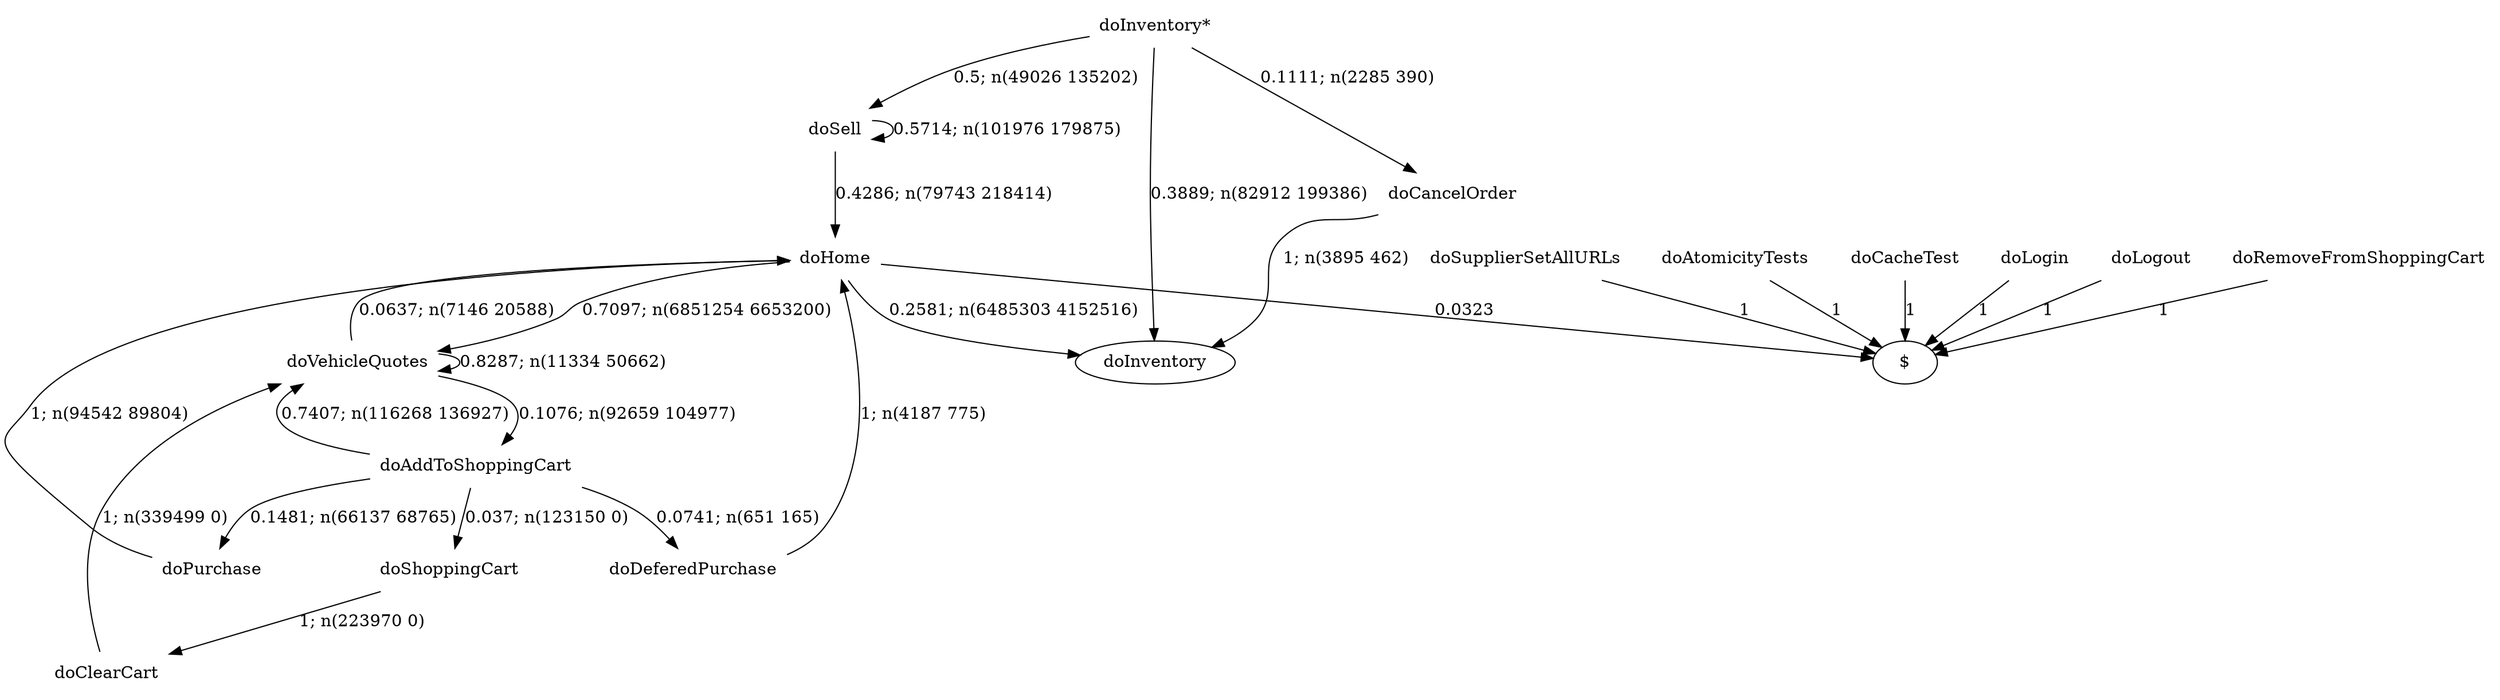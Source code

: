 digraph G {"doInventory*" [label="doInventory*",shape=none];"doSupplierSetAllURLs" [label="doSupplierSetAllURLs",shape=none];"doAtomicityTests" [label="doAtomicityTests",shape=none];"doCacheTest" [label="doCacheTest",shape=none];"doLogin" [label="doLogin",shape=none];"doVehicleQuotes" [label="doVehicleQuotes",shape=none];"doAddToShoppingCart" [label="doAddToShoppingCart",shape=none];"doDeferedPurchase" [label="doDeferedPurchase",shape=none];"doHome" [label="doHome",shape=none];"doShoppingCart" [label="doShoppingCart",shape=none];"doClearCart" [label="doClearCart",shape=none];"doPurchase" [label="doPurchase",shape=none];"doSell" [label="doSell",shape=none];"doLogout" [label="doLogout",shape=none];"doCancelOrder" [label="doCancelOrder",shape=none];"doRemoveFromShoppingCart" [label="doRemoveFromShoppingCart",shape=none];"doInventory*"->"doInventory" [style=solid,label="0.3889; n(82912 199386)"];"doInventory*"->"doSell" [style=solid,label="0.5; n(49026 135202)"];"doInventory*"->"doCancelOrder" [style=solid,label="0.1111; n(2285 390)"];"doSupplierSetAllURLs"->"$" [style=solid,label="1"];"doAtomicityTests"->"$" [style=solid,label="1"];"doCacheTest"->"$" [style=solid,label="1"];"doLogin"->"$" [style=solid,label="1"];"doVehicleQuotes"->"doVehicleQuotes" [style=solid,label="0.8287; n(11334 50662)"];"doVehicleQuotes"->"doAddToShoppingCart" [style=solid,label="0.1076; n(92659 104977)"];"doVehicleQuotes"->"doHome" [style=solid,label="0.0637; n(7146 20588)"];"doAddToShoppingCart"->"doVehicleQuotes" [style=solid,label="0.7407; n(116268 136927)"];"doAddToShoppingCart"->"doDeferedPurchase" [style=solid,label="0.0741; n(651 165)"];"doAddToShoppingCart"->"doShoppingCart" [style=solid,label="0.037; n(123150 0)"];"doAddToShoppingCart"->"doPurchase" [style=solid,label="0.1481; n(66137 68765)"];"doDeferedPurchase"->"doHome" [style=solid,label="1; n(4187 775)"];"doHome"->"doInventory" [style=solid,label="0.2581; n(6485303 4152516)"];"doHome"->"doVehicleQuotes" [style=solid,label="0.7097; n(6851254 6653200)"];"doHome"->"$" [style=solid,label="0.0323"];"doShoppingCart"->"doClearCart" [style=solid,label="1; n(223970 0)"];"doClearCart"->"doVehicleQuotes" [style=solid,label="1; n(339499 0)"];"doPurchase"->"doHome" [style=solid,label="1; n(94542 89804)"];"doSell"->"doHome" [style=solid,label="0.4286; n(79743 218414)"];"doSell"->"doSell" [style=solid,label="0.5714; n(101976 179875)"];"doLogout"->"$" [style=solid,label="1"];"doCancelOrder"->"doInventory" [style=solid,label="1; n(3895 462)"];"doRemoveFromShoppingCart"->"$" [style=solid,label="1"];}